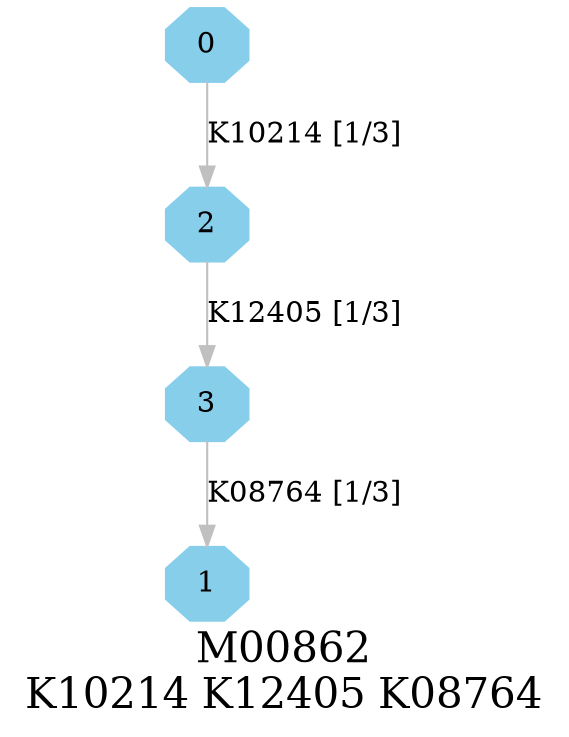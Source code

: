 digraph G {
graph [label="M00862
K10214 K12405 K08764",fontsize=20];
node [shape=box,style=filled];
edge [len=3,color=grey];
{node [width=.3,height=.3,shape=octagon,style=filled,color=skyblue] 0 1 2 3 }
0 -> 2 [label="K10214 [1/3]"];
2 -> 3 [label="K12405 [1/3]"];
3 -> 1 [label="K08764 [1/3]"];
}